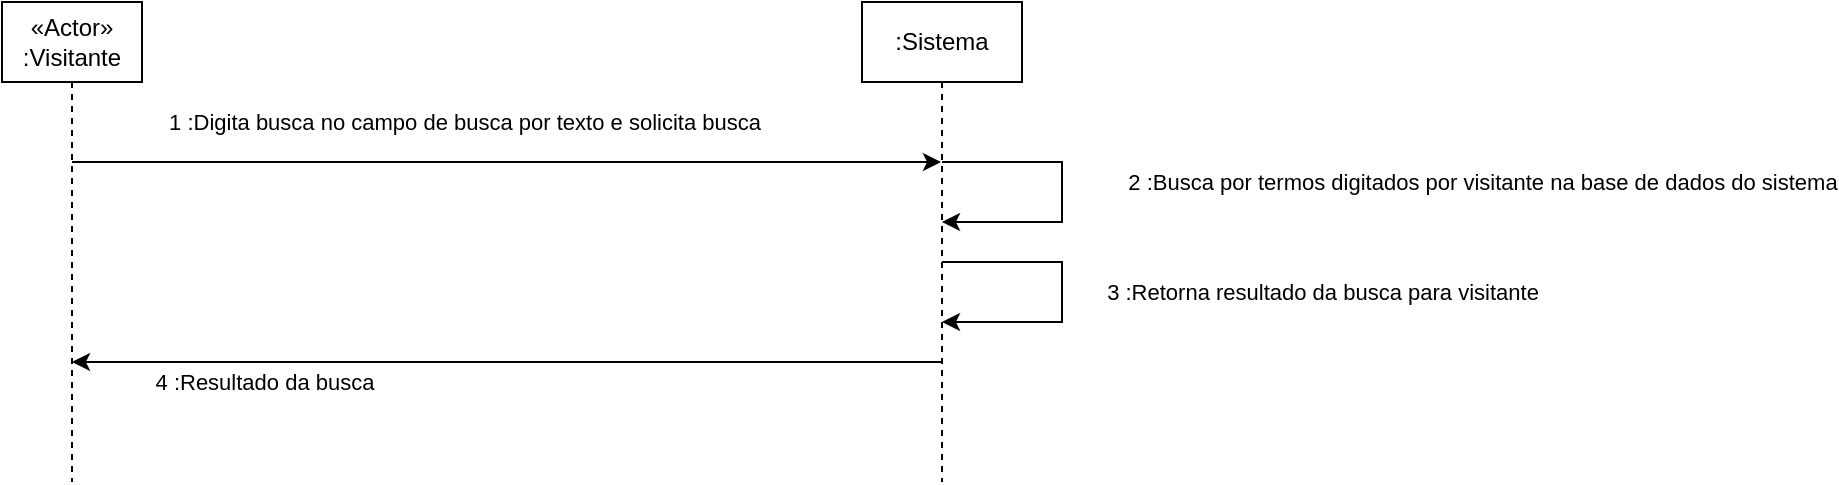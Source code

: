 <mxfile version="19.0.0" type="github">
  <diagram id="RNuVjv1UGwWneKCWqOlv" name="Page-1">
    <mxGraphModel dx="868" dy="452" grid="1" gridSize="10" guides="1" tooltips="1" connect="1" arrows="1" fold="1" page="1" pageScale="1" pageWidth="1169" pageHeight="827" math="0" shadow="0">
      <root>
        <mxCell id="0" />
        <mxCell id="1" parent="0" />
        <mxCell id="UGDIUITLbsPT5YqN8vNJ-3" value="1 :Digita busca no campo de busca por texto e solicita busca" style="edgeStyle=orthogonalEdgeStyle;rounded=0;orthogonalLoop=1;jettySize=auto;html=1;" edge="1" parent="1" source="UGDIUITLbsPT5YqN8vNJ-1" target="UGDIUITLbsPT5YqN8vNJ-2">
          <mxGeometry x="-0.101" y="20" relative="1" as="geometry">
            <Array as="points">
              <mxPoint x="330" y="150" />
              <mxPoint x="330" y="150" />
            </Array>
            <mxPoint as="offset" />
          </mxGeometry>
        </mxCell>
        <mxCell id="UGDIUITLbsPT5YqN8vNJ-1" value="&lt;div&gt;«Actor»&lt;/div&gt;&lt;div&gt;:Visitante&lt;/div&gt;" style="shape=umlLifeline;perimeter=lifelinePerimeter;whiteSpace=wrap;html=1;container=1;collapsible=0;recursiveResize=0;outlineConnect=0;" vertex="1" parent="1">
          <mxGeometry x="20" y="70" width="70" height="240" as="geometry" />
        </mxCell>
        <mxCell id="UGDIUITLbsPT5YqN8vNJ-6" value="4 :Resultado da busca" style="edgeStyle=orthogonalEdgeStyle;rounded=0;orthogonalLoop=1;jettySize=auto;html=1;" edge="1" parent="1" source="UGDIUITLbsPT5YqN8vNJ-2" target="UGDIUITLbsPT5YqN8vNJ-1">
          <mxGeometry x="0.561" y="10" relative="1" as="geometry">
            <Array as="points">
              <mxPoint x="270" y="250" />
              <mxPoint x="270" y="250" />
            </Array>
            <mxPoint as="offset" />
          </mxGeometry>
        </mxCell>
        <mxCell id="UGDIUITLbsPT5YqN8vNJ-2" value=":Sistema" style="shape=umlLifeline;perimeter=lifelinePerimeter;whiteSpace=wrap;html=1;container=1;collapsible=0;recursiveResize=0;outlineConnect=0;" vertex="1" parent="1">
          <mxGeometry x="450" y="70" width="80" height="240" as="geometry" />
        </mxCell>
        <mxCell id="UGDIUITLbsPT5YqN8vNJ-4" value="2 :Busca por termos digitados por visitante na base de dados do sistema" style="edgeStyle=orthogonalEdgeStyle;rounded=0;orthogonalLoop=1;jettySize=auto;html=1;" edge="1" parent="1" source="UGDIUITLbsPT5YqN8vNJ-2" target="UGDIUITLbsPT5YqN8vNJ-2">
          <mxGeometry x="-0.076" y="210" relative="1" as="geometry">
            <Array as="points">
              <mxPoint x="550" y="150" />
              <mxPoint x="550" y="180" />
            </Array>
            <mxPoint as="offset" />
          </mxGeometry>
        </mxCell>
        <mxCell id="UGDIUITLbsPT5YqN8vNJ-5" value="3 :Retorna resultado da busca para visitante" style="edgeStyle=orthogonalEdgeStyle;rounded=0;orthogonalLoop=1;jettySize=auto;html=1;" edge="1" parent="1" source="UGDIUITLbsPT5YqN8vNJ-2" target="UGDIUITLbsPT5YqN8vNJ-2">
          <mxGeometry y="130" relative="1" as="geometry">
            <mxPoint x="500" y="230" as="targetPoint" />
            <Array as="points">
              <mxPoint x="550" y="200" />
              <mxPoint x="550" y="230" />
            </Array>
            <mxPoint as="offset" />
          </mxGeometry>
        </mxCell>
      </root>
    </mxGraphModel>
  </diagram>
</mxfile>
